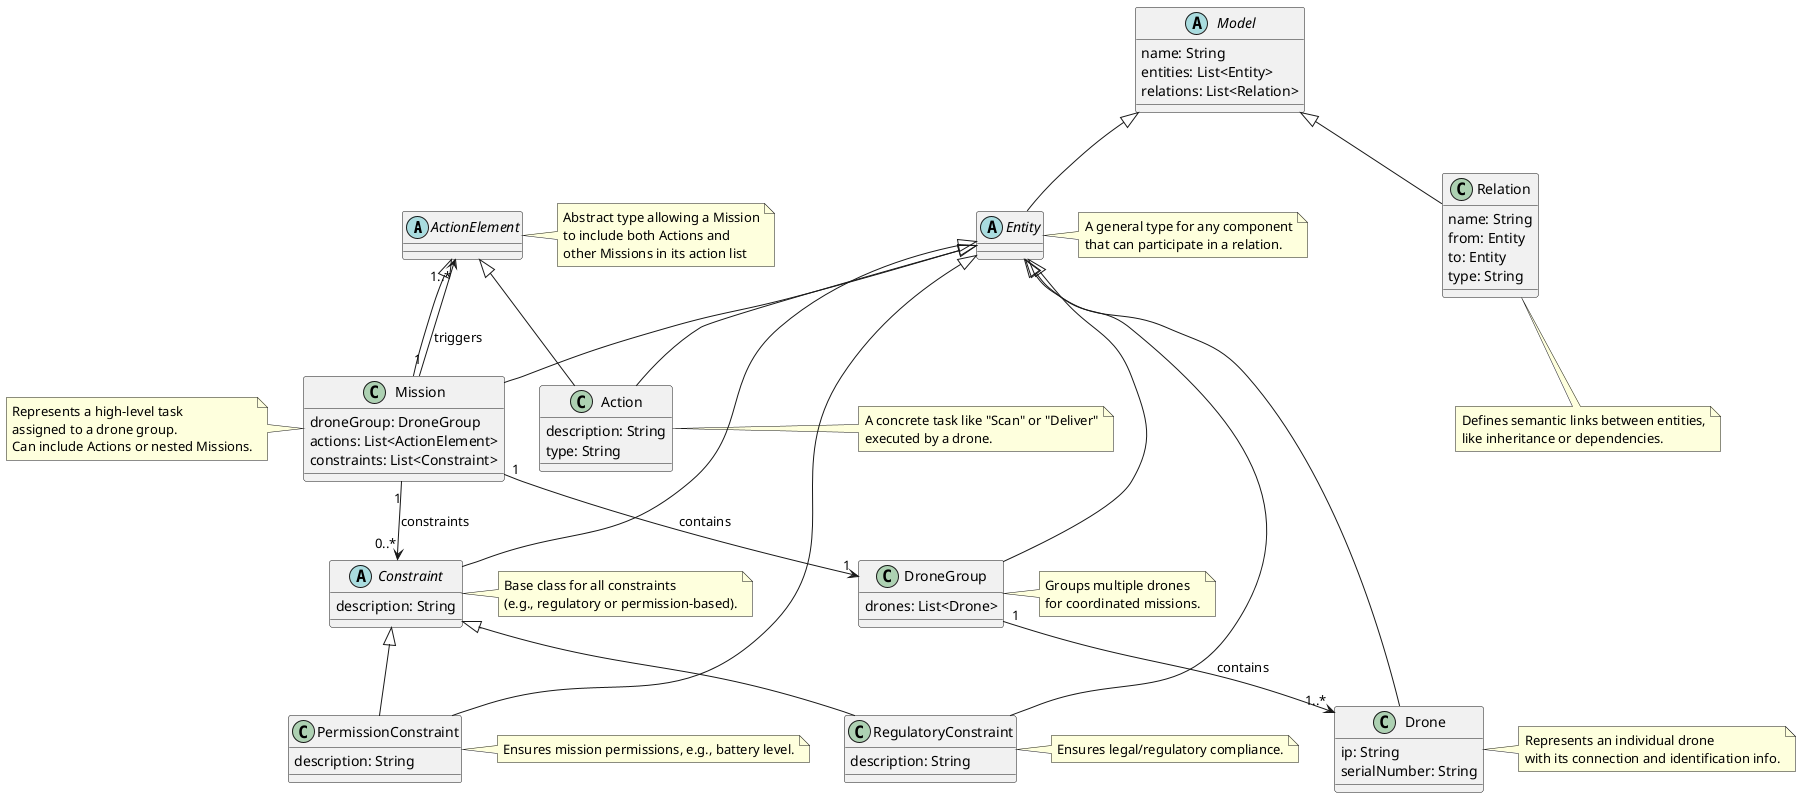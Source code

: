 @startuml

' === Abstract/Interface Types ===
abstract class ActionElement
note right of ActionElement
  Abstract type allowing a Mission
  to include both Actions and
  other Missions in its action list
end note

' === Concrete Classes ===
class Mission {
    droneGroup: DroneGroup
    actions: List<ActionElement>
    constraints: List<Constraint>
}
note left of Mission
  Represents a high-level task
  assigned to a drone group.
  Can include Actions or nested Missions.
end note

class DroneGroup {
    drones: List<Drone>
}
note right of DroneGroup
  Groups multiple drones
  for coordinated missions.
end note

class Drone {
    ip: String
    serialNumber: String
}
note right of Drone
  Represents an individual drone
  with its connection and identification info.
end note

class Action {
    description: String
    type: String
}
note right of Action
  A concrete task like "Scan" or "Deliver"
  executed by a drone.
end note

abstract Constraint {
    description: String
}
note right of Constraint
  Base class for all constraints
  (e.g., regulatory or permission-based).
end note

class PermissionConstraint {
    description: String
}
note right of PermissionConstraint
  Ensures mission permissions, e.g., battery level.
end note

class RegulatoryConstraint {
    description: String
}
note right of RegulatoryConstraint
  Ensures legal/regulatory compliance.
end note

class Relation {
    name: String
    from: Entity
    to: Entity
    type: String
}
note bottom of Relation
  Defines semantic links between entities,
  like inheritance or dependencies.
end note

abstract class Entity
note right of Entity
  A general type for any component
  that can participate in a relation.
end note

abstract class Model {
  name: String
  entities: List<Entity>
  relations: List<Relation>
}

Model <|-- Entity
Model <|-- Relation

' === Inheritance ===
ActionElement <|-- Mission
ActionElement <|-- Action

Constraint <|-- PermissionConstraint
Constraint <|-- RegulatoryConstraint

Entity <|-- Mission
Entity <|-- DroneGroup
Entity <|-- Drone
Entity <|-- Action
Entity <|-- Constraint
Entity <|-- PermissionConstraint
Entity <|-- RegulatoryConstraint

' === Relationships ===
Mission "1" --> "1" DroneGroup : contains
Mission "1" --> "1..*" ActionElement : triggers
Mission "1" --> "0..*" Constraint : constraints
DroneGroup "1" --> "1..*" Drone : contains

@enduml
